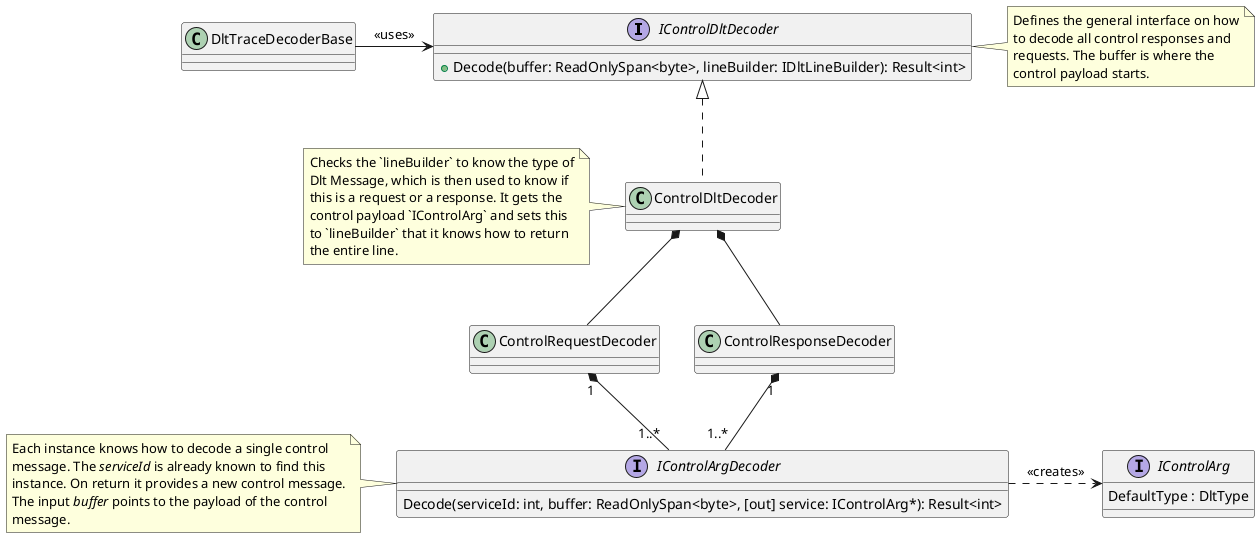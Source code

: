 @startuml DLT.ControlArgDecoder
interface IControlDltDecoder {
    +Decode(buffer: ReadOnlySpan<byte>, lineBuilder: IDltLineBuilder): Result<int>
}
note right
    Defines the general interface on how
    to decode all control responses and
    requests. The buffer is where the
    control payload starts.
end note

class DltTraceDecoderBase
class ControlDltDecoder
note left
    Checks the `lineBuilder` to know the type of
    Dlt Message, which is then used to know if
    this is a request or a response. It gets the
    control payload `IControlArg` and sets this
    to `lineBuilder` that it knows how to return
    the entire line.
end note

DltTraceDecoderBase -r-> IControlDltDecoder : <<uses>>
ControlDltDecoder .u.|> IControlDltDecoder

interface IControlArg {
    DefaultType : DltType
}

interface IControlArgDecoder {
    Decode(serviceId: int, buffer: ReadOnlySpan<byte>, [out] service: IControlArg*): Result<int>
}
note left
    Each instance knows how to decode a single control
    message. The <i>serviceId</i> is already known to find this
    instance. On return it provides a new control message.
    The input <i>buffer</i> points to the payload of the control
    message.
end note

class ControlRequestDecoder
class ControlResponseDecoder

ControlRequestDecoder "1" *-d- "1..*" IControlArgDecoder
ControlResponseDecoder "1" *-d- "1..*" IControlArgDecoder

ControlDltDecoder *-d- ControlRequestDecoder
ControlDltDecoder *-d- ControlResponseDecoder

IControlArgDecoder .r.> IControlArg : <<creates>>
@enduml
